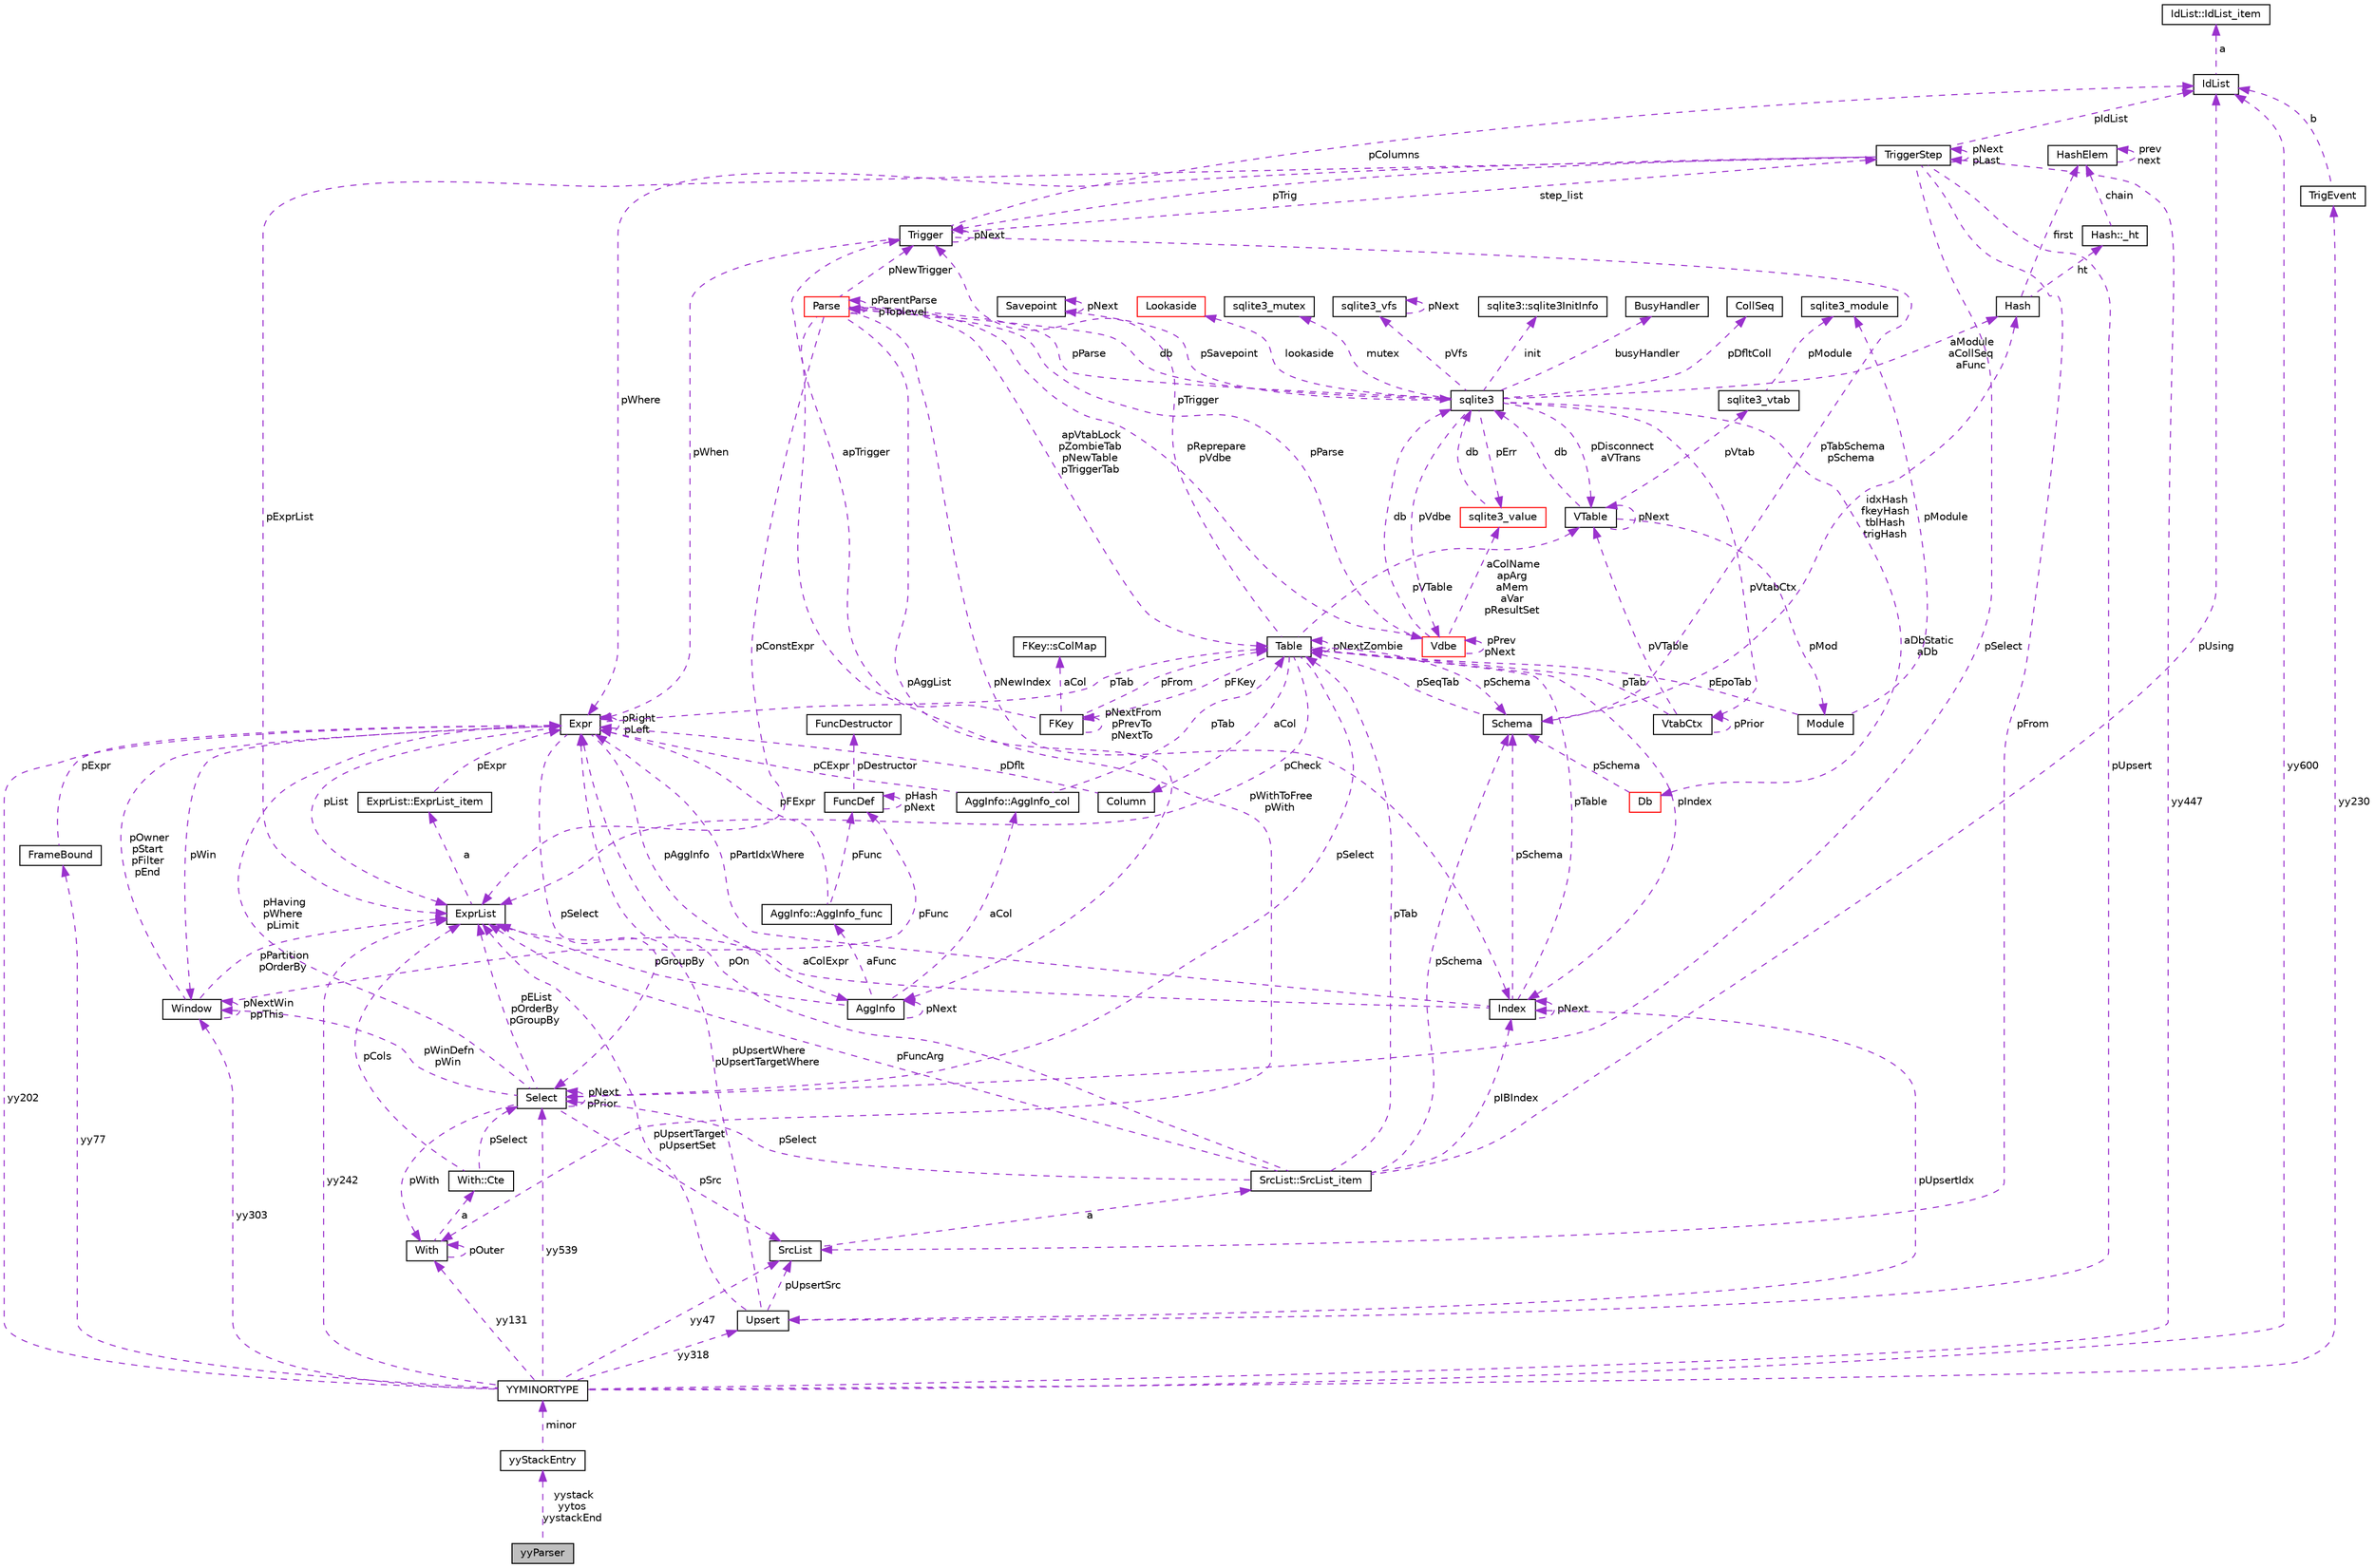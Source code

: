 digraph "yyParser"
{
 // LATEX_PDF_SIZE
  edge [fontname="Helvetica",fontsize="10",labelfontname="Helvetica",labelfontsize="10"];
  node [fontname="Helvetica",fontsize="10",shape=record];
  Node1 [label="yyParser",height=0.2,width=0.4,color="black", fillcolor="grey75", style="filled", fontcolor="black",tooltip=" "];
  Node2 -> Node1 [dir="back",color="darkorchid3",fontsize="10",style="dashed",label=" yystack\nyytos\nyystackEnd" ,fontname="Helvetica"];
  Node2 [label="yyStackEntry",height=0.2,width=0.4,color="black", fillcolor="white", style="filled",URL="$structyyStackEntry.html",tooltip=" "];
  Node3 -> Node2 [dir="back",color="darkorchid3",fontsize="10",style="dashed",label=" minor" ,fontname="Helvetica"];
  Node3 [label="YYMINORTYPE",height=0.2,width=0.4,color="black", fillcolor="white", style="filled",URL="$unionYYMINORTYPE.html",tooltip=" "];
  Node4 -> Node3 [dir="back",color="darkorchid3",fontsize="10",style="dashed",label=" yy447" ,fontname="Helvetica"];
  Node4 [label="TriggerStep",height=0.2,width=0.4,color="black", fillcolor="white", style="filled",URL="$structTriggerStep.html",tooltip=" "];
  Node4 -> Node4 [dir="back",color="darkorchid3",fontsize="10",style="dashed",label=" pNext\npLast" ,fontname="Helvetica"];
  Node5 -> Node4 [dir="back",color="darkorchid3",fontsize="10",style="dashed",label=" pWhere" ,fontname="Helvetica"];
  Node5 [label="Expr",height=0.2,width=0.4,color="black", fillcolor="white", style="filled",URL="$structExpr.html",tooltip=" "];
  Node6 -> Node5 [dir="back",color="darkorchid3",fontsize="10",style="dashed",label=" pAggInfo" ,fontname="Helvetica"];
  Node6 [label="AggInfo",height=0.2,width=0.4,color="black", fillcolor="white", style="filled",URL="$structAggInfo.html",tooltip=" "];
  Node6 -> Node6 [dir="back",color="darkorchid3",fontsize="10",style="dashed",label=" pNext" ,fontname="Helvetica"];
  Node7 -> Node6 [dir="back",color="darkorchid3",fontsize="10",style="dashed",label=" aCol" ,fontname="Helvetica"];
  Node7 [label="AggInfo::AggInfo_col",height=0.2,width=0.4,color="black", fillcolor="white", style="filled",URL="$structAggInfo_1_1AggInfo__col.html",tooltip=" "];
  Node5 -> Node7 [dir="back",color="darkorchid3",fontsize="10",style="dashed",label=" pCExpr" ,fontname="Helvetica"];
  Node8 -> Node7 [dir="back",color="darkorchid3",fontsize="10",style="dashed",label=" pTab" ,fontname="Helvetica"];
  Node8 [label="Table",height=0.2,width=0.4,color="black", fillcolor="white", style="filled",URL="$structTable.html",tooltip=" "];
  Node9 -> Node8 [dir="back",color="darkorchid3",fontsize="10",style="dashed",label=" pSchema" ,fontname="Helvetica"];
  Node9 [label="Schema",height=0.2,width=0.4,color="black", fillcolor="white", style="filled",URL="$structSchema.html",tooltip=" "];
  Node8 -> Node9 [dir="back",color="darkorchid3",fontsize="10",style="dashed",label=" pSeqTab" ,fontname="Helvetica"];
  Node10 -> Node9 [dir="back",color="darkorchid3",fontsize="10",style="dashed",label=" idxHash\nfkeyHash\ntblHash\ntrigHash" ,fontname="Helvetica"];
  Node10 [label="Hash",height=0.2,width=0.4,color="black", fillcolor="white", style="filled",URL="$structHash.html",tooltip=" "];
  Node11 -> Node10 [dir="back",color="darkorchid3",fontsize="10",style="dashed",label=" ht" ,fontname="Helvetica"];
  Node11 [label="Hash::_ht",height=0.2,width=0.4,color="black", fillcolor="white", style="filled",URL="$structHash_1_1__ht.html",tooltip=" "];
  Node12 -> Node11 [dir="back",color="darkorchid3",fontsize="10",style="dashed",label=" chain" ,fontname="Helvetica"];
  Node12 [label="HashElem",height=0.2,width=0.4,color="black", fillcolor="white", style="filled",URL="$structHashElem.html",tooltip=" "];
  Node12 -> Node12 [dir="back",color="darkorchid3",fontsize="10",style="dashed",label=" prev\nnext" ,fontname="Helvetica"];
  Node12 -> Node10 [dir="back",color="darkorchid3",fontsize="10",style="dashed",label=" first" ,fontname="Helvetica"];
  Node13 -> Node8 [dir="back",color="darkorchid3",fontsize="10",style="dashed",label=" aCol" ,fontname="Helvetica"];
  Node13 [label="Column",height=0.2,width=0.4,color="black", fillcolor="white", style="filled",URL="$structColumn.html",tooltip=" "];
  Node5 -> Node13 [dir="back",color="darkorchid3",fontsize="10",style="dashed",label=" pDflt" ,fontname="Helvetica"];
  Node14 -> Node8 [dir="back",color="darkorchid3",fontsize="10",style="dashed",label=" pFKey" ,fontname="Helvetica"];
  Node14 [label="FKey",height=0.2,width=0.4,color="black", fillcolor="white", style="filled",URL="$structFKey.html",tooltip=" "];
  Node15 -> Node14 [dir="back",color="darkorchid3",fontsize="10",style="dashed",label=" aCol" ,fontname="Helvetica"];
  Node15 [label="FKey::sColMap",height=0.2,width=0.4,color="black", fillcolor="white", style="filled",URL="$structFKey_1_1sColMap.html",tooltip=" "];
  Node14 -> Node14 [dir="back",color="darkorchid3",fontsize="10",style="dashed",label=" pNextFrom\npPrevTo\npNextTo" ,fontname="Helvetica"];
  Node8 -> Node14 [dir="back",color="darkorchid3",fontsize="10",style="dashed",label=" pFrom" ,fontname="Helvetica"];
  Node16 -> Node14 [dir="back",color="darkorchid3",fontsize="10",style="dashed",label=" apTrigger" ,fontname="Helvetica"];
  Node16 [label="Trigger",height=0.2,width=0.4,color="black", fillcolor="white", style="filled",URL="$structTrigger.html",tooltip=" "];
  Node4 -> Node16 [dir="back",color="darkorchid3",fontsize="10",style="dashed",label=" step_list" ,fontname="Helvetica"];
  Node9 -> Node16 [dir="back",color="darkorchid3",fontsize="10",style="dashed",label=" pTabSchema\npSchema" ,fontname="Helvetica"];
  Node5 -> Node16 [dir="back",color="darkorchid3",fontsize="10",style="dashed",label=" pWhen" ,fontname="Helvetica"];
  Node17 -> Node16 [dir="back",color="darkorchid3",fontsize="10",style="dashed",label=" pColumns" ,fontname="Helvetica"];
  Node17 [label="IdList",height=0.2,width=0.4,color="black", fillcolor="white", style="filled",URL="$structIdList.html",tooltip=" "];
  Node18 -> Node17 [dir="back",color="darkorchid3",fontsize="10",style="dashed",label=" a" ,fontname="Helvetica"];
  Node18 [label="IdList::IdList_item",height=0.2,width=0.4,color="black", fillcolor="white", style="filled",URL="$structIdList_1_1IdList__item.html",tooltip=" "];
  Node16 -> Node16 [dir="back",color="darkorchid3",fontsize="10",style="dashed",label=" pNext" ,fontname="Helvetica"];
  Node19 -> Node8 [dir="back",color="darkorchid3",fontsize="10",style="dashed",label=" pVTable" ,fontname="Helvetica"];
  Node19 [label="VTable",height=0.2,width=0.4,color="black", fillcolor="white", style="filled",URL="$structVTable.html",tooltip=" "];
  Node20 -> Node19 [dir="back",color="darkorchid3",fontsize="10",style="dashed",label=" db" ,fontname="Helvetica"];
  Node20 [label="sqlite3",height=0.2,width=0.4,color="black", fillcolor="white", style="filled",URL="$structsqlite3.html",tooltip=" "];
  Node21 -> Node20 [dir="back",color="darkorchid3",fontsize="10",style="dashed",label=" pVdbe" ,fontname="Helvetica"];
  Node21 [label="Vdbe",height=0.2,width=0.4,color="red", fillcolor="white", style="filled",URL="$structVdbe.html",tooltip=" "];
  Node21 -> Node21 [dir="back",color="darkorchid3",fontsize="10",style="dashed",label=" pPrev\npNext" ,fontname="Helvetica"];
  Node20 -> Node21 [dir="back",color="darkorchid3",fontsize="10",style="dashed",label=" db" ,fontname="Helvetica"];
  Node22 -> Node21 [dir="back",color="darkorchid3",fontsize="10",style="dashed",label=" aColName\napArg\naMem\naVar\npResultSet" ,fontname="Helvetica"];
  Node22 [label="sqlite3_value",height=0.2,width=0.4,color="red", fillcolor="white", style="filled",URL="$structsqlite3__value.html",tooltip=" "];
  Node20 -> Node22 [dir="back",color="darkorchid3",fontsize="10",style="dashed",label=" db" ,fontname="Helvetica"];
  Node67 -> Node21 [dir="back",color="darkorchid3",fontsize="10",style="dashed",label=" pParse" ,fontname="Helvetica"];
  Node67 [label="Parse",height=0.2,width=0.4,color="red", fillcolor="white", style="filled",URL="$structParse.html",tooltip=" "];
  Node6 -> Node67 [dir="back",color="darkorchid3",fontsize="10",style="dashed",label=" pAggList" ,fontname="Helvetica"];
  Node21 -> Node67 [dir="back",color="darkorchid3",fontsize="10",style="dashed",label=" pReprepare\npVdbe" ,fontname="Helvetica"];
  Node20 -> Node67 [dir="back",color="darkorchid3",fontsize="10",style="dashed",label=" db" ,fontname="Helvetica"];
  Node70 -> Node67 [dir="back",color="darkorchid3",fontsize="10",style="dashed",label=" pWithToFree\npWith" ,fontname="Helvetica"];
  Node70 [label="With",height=0.2,width=0.4,color="black", fillcolor="white", style="filled",URL="$structWith.html",tooltip=" "];
  Node71 -> Node70 [dir="back",color="darkorchid3",fontsize="10",style="dashed",label=" a" ,fontname="Helvetica"];
  Node71 [label="With::Cte",height=0.2,width=0.4,color="black", fillcolor="white", style="filled",URL="$structWith_1_1Cte.html",tooltip=" "];
  Node72 -> Node71 [dir="back",color="darkorchid3",fontsize="10",style="dashed",label=" pSelect" ,fontname="Helvetica"];
  Node72 [label="Select",height=0.2,width=0.4,color="black", fillcolor="white", style="filled",URL="$structSelect.html",tooltip=" "];
  Node5 -> Node72 [dir="back",color="darkorchid3",fontsize="10",style="dashed",label=" pHaving\npWhere\npLimit" ,fontname="Helvetica"];
  Node70 -> Node72 [dir="back",color="darkorchid3",fontsize="10",style="dashed",label=" pWith" ,fontname="Helvetica"];
  Node72 -> Node72 [dir="back",color="darkorchid3",fontsize="10",style="dashed",label=" pNext\npPrior" ,fontname="Helvetica"];
  Node73 -> Node72 [dir="back",color="darkorchid3",fontsize="10",style="dashed",label=" pSrc" ,fontname="Helvetica"];
  Node73 [label="SrcList",height=0.2,width=0.4,color="black", fillcolor="white", style="filled",URL="$structSrcList.html",tooltip=" "];
  Node74 -> Node73 [dir="back",color="darkorchid3",fontsize="10",style="dashed",label=" a" ,fontname="Helvetica"];
  Node74 [label="SrcList::SrcList_item",height=0.2,width=0.4,color="black", fillcolor="white", style="filled",URL="$structSrcList_1_1SrcList__item.html",tooltip=" "];
  Node9 -> Node74 [dir="back",color="darkorchid3",fontsize="10",style="dashed",label=" pSchema" ,fontname="Helvetica"];
  Node5 -> Node74 [dir="back",color="darkorchid3",fontsize="10",style="dashed",label=" pOn" ,fontname="Helvetica"];
  Node17 -> Node74 [dir="back",color="darkorchid3",fontsize="10",style="dashed",label=" pUsing" ,fontname="Helvetica"];
  Node8 -> Node74 [dir="back",color="darkorchid3",fontsize="10",style="dashed",label=" pTab" ,fontname="Helvetica"];
  Node72 -> Node74 [dir="back",color="darkorchid3",fontsize="10",style="dashed",label=" pSelect" ,fontname="Helvetica"];
  Node75 -> Node74 [dir="back",color="darkorchid3",fontsize="10",style="dashed",label=" pIBIndex" ,fontname="Helvetica"];
  Node75 [label="Index",height=0.2,width=0.4,color="black", fillcolor="white", style="filled",URL="$structIndex.html",tooltip=" "];
  Node9 -> Node75 [dir="back",color="darkorchid3",fontsize="10",style="dashed",label=" pSchema" ,fontname="Helvetica"];
  Node5 -> Node75 [dir="back",color="darkorchid3",fontsize="10",style="dashed",label=" pPartIdxWhere" ,fontname="Helvetica"];
  Node8 -> Node75 [dir="back",color="darkorchid3",fontsize="10",style="dashed",label=" pTable" ,fontname="Helvetica"];
  Node76 -> Node75 [dir="back",color="darkorchid3",fontsize="10",style="dashed",label=" aColExpr" ,fontname="Helvetica"];
  Node76 [label="ExprList",height=0.2,width=0.4,color="black", fillcolor="white", style="filled",URL="$structExprList.html",tooltip=" "];
  Node77 -> Node76 [dir="back",color="darkorchid3",fontsize="10",style="dashed",label=" a" ,fontname="Helvetica"];
  Node77 [label="ExprList::ExprList_item",height=0.2,width=0.4,color="black", fillcolor="white", style="filled",URL="$structExprList_1_1ExprList__item.html",tooltip=" "];
  Node5 -> Node77 [dir="back",color="darkorchid3",fontsize="10",style="dashed",label=" pExpr" ,fontname="Helvetica"];
  Node75 -> Node75 [dir="back",color="darkorchid3",fontsize="10",style="dashed",label=" pNext" ,fontname="Helvetica"];
  Node76 -> Node74 [dir="back",color="darkorchid3",fontsize="10",style="dashed",label=" pFuncArg" ,fontname="Helvetica"];
  Node76 -> Node72 [dir="back",color="darkorchid3",fontsize="10",style="dashed",label=" pEList\npOrderBy\npGroupBy" ,fontname="Helvetica"];
  Node78 -> Node72 [dir="back",color="darkorchid3",fontsize="10",style="dashed",label=" pWinDefn\npWin" ,fontname="Helvetica"];
  Node78 [label="Window",height=0.2,width=0.4,color="black", fillcolor="white", style="filled",URL="$structWindow.html",tooltip=" "];
  Node5 -> Node78 [dir="back",color="darkorchid3",fontsize="10",style="dashed",label=" pOwner\npStart\npFilter\npEnd" ,fontname="Helvetica"];
  Node76 -> Node78 [dir="back",color="darkorchid3",fontsize="10",style="dashed",label=" pPartition\npOrderBy" ,fontname="Helvetica"];
  Node24 -> Node78 [dir="back",color="darkorchid3",fontsize="10",style="dashed",label=" pFunc" ,fontname="Helvetica"];
  Node24 [label="FuncDef",height=0.2,width=0.4,color="black", fillcolor="white", style="filled",URL="$structFuncDef.html",tooltip=" "];
  Node25 -> Node24 [dir="back",color="darkorchid3",fontsize="10",style="dashed",label=" pDestructor" ,fontname="Helvetica"];
  Node25 [label="FuncDestructor",height=0.2,width=0.4,color="black", fillcolor="white", style="filled",URL="$structFuncDestructor.html",tooltip=" "];
  Node24 -> Node24 [dir="back",color="darkorchid3",fontsize="10",style="dashed",label=" pHash\npNext" ,fontname="Helvetica"];
  Node78 -> Node78 [dir="back",color="darkorchid3",fontsize="10",style="dashed",label=" pNextWin\nppThis" ,fontname="Helvetica"];
  Node76 -> Node71 [dir="back",color="darkorchid3",fontsize="10",style="dashed",label=" pCols" ,fontname="Helvetica"];
  Node70 -> Node70 [dir="back",color="darkorchid3",fontsize="10",style="dashed",label=" pOuter" ,fontname="Helvetica"];
  Node8 -> Node67 [dir="back",color="darkorchid3",fontsize="10",style="dashed",label=" apVtabLock\npZombieTab\npNewTable\npTriggerTab" ,fontname="Helvetica"];
  Node16 -> Node67 [dir="back",color="darkorchid3",fontsize="10",style="dashed",label=" pNewTrigger" ,fontname="Helvetica"];
  Node75 -> Node67 [dir="back",color="darkorchid3",fontsize="10",style="dashed",label=" pNewIndex" ,fontname="Helvetica"];
  Node76 -> Node67 [dir="back",color="darkorchid3",fontsize="10",style="dashed",label=" pConstExpr" ,fontname="Helvetica"];
  Node67 -> Node67 [dir="back",color="darkorchid3",fontsize="10",style="dashed",label=" pParentParse\npToplevel" ,fontname="Helvetica"];
  Node82 -> Node20 [dir="back",color="darkorchid3",fontsize="10",style="dashed",label=" pSavepoint" ,fontname="Helvetica"];
  Node82 [label="Savepoint",height=0.2,width=0.4,color="black", fillcolor="white", style="filled",URL="$structSavepoint.html",tooltip=" "];
  Node82 -> Node82 [dir="back",color="darkorchid3",fontsize="10",style="dashed",label=" pNext" ,fontname="Helvetica"];
  Node83 -> Node20 [dir="back",color="darkorchid3",fontsize="10",style="dashed",label=" lookaside" ,fontname="Helvetica"];
  Node83 [label="Lookaside",height=0.2,width=0.4,color="red", fillcolor="white", style="filled",URL="$structLookaside.html",tooltip=" "];
  Node22 -> Node20 [dir="back",color="darkorchid3",fontsize="10",style="dashed",label=" pErr" ,fontname="Helvetica"];
  Node33 -> Node20 [dir="back",color="darkorchid3",fontsize="10",style="dashed",label=" mutex" ,fontname="Helvetica"];
  Node33 [label="sqlite3_mutex",height=0.2,width=0.4,color="black", fillcolor="white", style="filled",URL="$structsqlite3__mutex.html",tooltip=" "];
  Node44 -> Node20 [dir="back",color="darkorchid3",fontsize="10",style="dashed",label=" pVfs" ,fontname="Helvetica"];
  Node44 [label="sqlite3_vfs",height=0.2,width=0.4,color="black", fillcolor="white", style="filled",URL="$structsqlite3__vfs.html",tooltip=" "];
  Node44 -> Node44 [dir="back",color="darkorchid3",fontsize="10",style="dashed",label=" pNext" ,fontname="Helvetica"];
  Node85 -> Node20 [dir="back",color="darkorchid3",fontsize="10",style="dashed",label=" init" ,fontname="Helvetica"];
  Node85 [label="sqlite3::sqlite3InitInfo",height=0.2,width=0.4,color="black", fillcolor="white", style="filled",URL="$structsqlite3_1_1sqlite3InitInfo.html",tooltip=" "];
  Node86 -> Node20 [dir="back",color="darkorchid3",fontsize="10",style="dashed",label=" busyHandler" ,fontname="Helvetica"];
  Node86 [label="BusyHandler",height=0.2,width=0.4,color="black", fillcolor="white", style="filled",URL="$structBusyHandler.html",tooltip=" "];
  Node87 -> Node20 [dir="back",color="darkorchid3",fontsize="10",style="dashed",label=" pVtabCtx" ,fontname="Helvetica"];
  Node87 [label="VtabCtx",height=0.2,width=0.4,color="black", fillcolor="white", style="filled",URL="$structVtabCtx.html",tooltip=" "];
  Node87 -> Node87 [dir="back",color="darkorchid3",fontsize="10",style="dashed",label=" pPrior" ,fontname="Helvetica"];
  Node19 -> Node87 [dir="back",color="darkorchid3",fontsize="10",style="dashed",label=" pVTable" ,fontname="Helvetica"];
  Node8 -> Node87 [dir="back",color="darkorchid3",fontsize="10",style="dashed",label=" pTab" ,fontname="Helvetica"];
  Node49 -> Node20 [dir="back",color="darkorchid3",fontsize="10",style="dashed",label=" pDfltColl" ,fontname="Helvetica"];
  Node49 [label="CollSeq",height=0.2,width=0.4,color="black", fillcolor="white", style="filled",URL="$structCollSeq.html",tooltip=" "];
  Node19 -> Node20 [dir="back",color="darkorchid3",fontsize="10",style="dashed",label=" pDisconnect\naVTrans" ,fontname="Helvetica"];
  Node88 -> Node20 [dir="back",color="darkorchid3",fontsize="10",style="dashed",label=" aDbStatic\naDb" ,fontname="Helvetica"];
  Node88 [label="Db",height=0.2,width=0.4,color="red", fillcolor="white", style="filled",URL="$structDb.html",tooltip=" "];
  Node9 -> Node88 [dir="back",color="darkorchid3",fontsize="10",style="dashed",label=" pSchema" ,fontname="Helvetica"];
  Node10 -> Node20 [dir="back",color="darkorchid3",fontsize="10",style="dashed",label=" aModule\naCollSeq\naFunc" ,fontname="Helvetica"];
  Node67 -> Node20 [dir="back",color="darkorchid3",fontsize="10",style="dashed",label=" pParse" ,fontname="Helvetica"];
  Node19 -> Node19 [dir="back",color="darkorchid3",fontsize="10",style="dashed",label=" pNext" ,fontname="Helvetica"];
  Node89 -> Node19 [dir="back",color="darkorchid3",fontsize="10",style="dashed",label=" pMod" ,fontname="Helvetica"];
  Node89 [label="Module",height=0.2,width=0.4,color="black", fillcolor="white", style="filled",URL="$structModule.html",tooltip=" "];
  Node52 -> Node89 [dir="back",color="darkorchid3",fontsize="10",style="dashed",label=" pModule" ,fontname="Helvetica"];
  Node52 [label="sqlite3_module",height=0.2,width=0.4,color="black", fillcolor="white", style="filled",URL="$structsqlite3__module.html",tooltip=" "];
  Node8 -> Node89 [dir="back",color="darkorchid3",fontsize="10",style="dashed",label=" pEpoTab" ,fontname="Helvetica"];
  Node51 -> Node19 [dir="back",color="darkorchid3",fontsize="10",style="dashed",label=" pVtab" ,fontname="Helvetica"];
  Node51 [label="sqlite3_vtab",height=0.2,width=0.4,color="black", fillcolor="white", style="filled",URL="$structsqlite3__vtab.html",tooltip=" "];
  Node52 -> Node51 [dir="back",color="darkorchid3",fontsize="10",style="dashed",label=" pModule" ,fontname="Helvetica"];
  Node8 -> Node8 [dir="back",color="darkorchid3",fontsize="10",style="dashed",label=" pNextZombie" ,fontname="Helvetica"];
  Node16 -> Node8 [dir="back",color="darkorchid3",fontsize="10",style="dashed",label=" pTrigger" ,fontname="Helvetica"];
  Node72 -> Node8 [dir="back",color="darkorchid3",fontsize="10",style="dashed",label=" pSelect" ,fontname="Helvetica"];
  Node76 -> Node8 [dir="back",color="darkorchid3",fontsize="10",style="dashed",label=" pCheck" ,fontname="Helvetica"];
  Node75 -> Node8 [dir="back",color="darkorchid3",fontsize="10",style="dashed",label=" pIndex" ,fontname="Helvetica"];
  Node90 -> Node6 [dir="back",color="darkorchid3",fontsize="10",style="dashed",label=" aFunc" ,fontname="Helvetica"];
  Node90 [label="AggInfo::AggInfo_func",height=0.2,width=0.4,color="black", fillcolor="white", style="filled",URL="$structAggInfo_1_1AggInfo__func.html",tooltip=" "];
  Node5 -> Node90 [dir="back",color="darkorchid3",fontsize="10",style="dashed",label=" pFExpr" ,fontname="Helvetica"];
  Node24 -> Node90 [dir="back",color="darkorchid3",fontsize="10",style="dashed",label=" pFunc" ,fontname="Helvetica"];
  Node76 -> Node6 [dir="back",color="darkorchid3",fontsize="10",style="dashed",label=" pGroupBy" ,fontname="Helvetica"];
  Node5 -> Node5 [dir="back",color="darkorchid3",fontsize="10",style="dashed",label=" pRight\npLeft" ,fontname="Helvetica"];
  Node8 -> Node5 [dir="back",color="darkorchid3",fontsize="10",style="dashed",label=" pTab" ,fontname="Helvetica"];
  Node72 -> Node5 [dir="back",color="darkorchid3",fontsize="10",style="dashed",label=" pSelect" ,fontname="Helvetica"];
  Node76 -> Node5 [dir="back",color="darkorchid3",fontsize="10",style="dashed",label=" pList" ,fontname="Helvetica"];
  Node78 -> Node5 [dir="back",color="darkorchid3",fontsize="10",style="dashed",label=" pWin" ,fontname="Helvetica"];
  Node17 -> Node4 [dir="back",color="darkorchid3",fontsize="10",style="dashed",label=" pIdList" ,fontname="Helvetica"];
  Node72 -> Node4 [dir="back",color="darkorchid3",fontsize="10",style="dashed",label=" pSelect" ,fontname="Helvetica"];
  Node16 -> Node4 [dir="back",color="darkorchid3",fontsize="10",style="dashed",label=" pTrig" ,fontname="Helvetica"];
  Node73 -> Node4 [dir="back",color="darkorchid3",fontsize="10",style="dashed",label=" pFrom" ,fontname="Helvetica"];
  Node76 -> Node4 [dir="back",color="darkorchid3",fontsize="10",style="dashed",label=" pExprList" ,fontname="Helvetica"];
  Node91 -> Node4 [dir="back",color="darkorchid3",fontsize="10",style="dashed",label=" pUpsert" ,fontname="Helvetica"];
  Node91 [label="Upsert",height=0.2,width=0.4,color="black", fillcolor="white", style="filled",URL="$structUpsert.html",tooltip=" "];
  Node5 -> Node91 [dir="back",color="darkorchid3",fontsize="10",style="dashed",label=" pUpsertWhere\npUpsertTargetWhere" ,fontname="Helvetica"];
  Node73 -> Node91 [dir="back",color="darkorchid3",fontsize="10",style="dashed",label=" pUpsertSrc" ,fontname="Helvetica"];
  Node75 -> Node91 [dir="back",color="darkorchid3",fontsize="10",style="dashed",label=" pUpsertIdx" ,fontname="Helvetica"];
  Node76 -> Node91 [dir="back",color="darkorchid3",fontsize="10",style="dashed",label=" pUpsertTarget\npUpsertSet" ,fontname="Helvetica"];
  Node5 -> Node3 [dir="back",color="darkorchid3",fontsize="10",style="dashed",label=" yy202" ,fontname="Helvetica"];
  Node17 -> Node3 [dir="back",color="darkorchid3",fontsize="10",style="dashed",label=" yy600" ,fontname="Helvetica"];
  Node70 -> Node3 [dir="back",color="darkorchid3",fontsize="10",style="dashed",label=" yy131" ,fontname="Helvetica"];
  Node92 -> Node3 [dir="back",color="darkorchid3",fontsize="10",style="dashed",label=" yy77" ,fontname="Helvetica"];
  Node92 [label="FrameBound",height=0.2,width=0.4,color="black", fillcolor="white", style="filled",URL="$structFrameBound.html",tooltip=" "];
  Node5 -> Node92 [dir="back",color="darkorchid3",fontsize="10",style="dashed",label=" pExpr" ,fontname="Helvetica"];
  Node72 -> Node3 [dir="back",color="darkorchid3",fontsize="10",style="dashed",label=" yy539" ,fontname="Helvetica"];
  Node73 -> Node3 [dir="back",color="darkorchid3",fontsize="10",style="dashed",label=" yy47" ,fontname="Helvetica"];
  Node76 -> Node3 [dir="back",color="darkorchid3",fontsize="10",style="dashed",label=" yy242" ,fontname="Helvetica"];
  Node91 -> Node3 [dir="back",color="darkorchid3",fontsize="10",style="dashed",label=" yy318" ,fontname="Helvetica"];
  Node78 -> Node3 [dir="back",color="darkorchid3",fontsize="10",style="dashed",label=" yy303" ,fontname="Helvetica"];
  Node93 -> Node3 [dir="back",color="darkorchid3",fontsize="10",style="dashed",label=" yy230" ,fontname="Helvetica"];
  Node93 [label="TrigEvent",height=0.2,width=0.4,color="black", fillcolor="white", style="filled",URL="$structTrigEvent.html",tooltip=" "];
  Node17 -> Node93 [dir="back",color="darkorchid3",fontsize="10",style="dashed",label=" b" ,fontname="Helvetica"];
}
